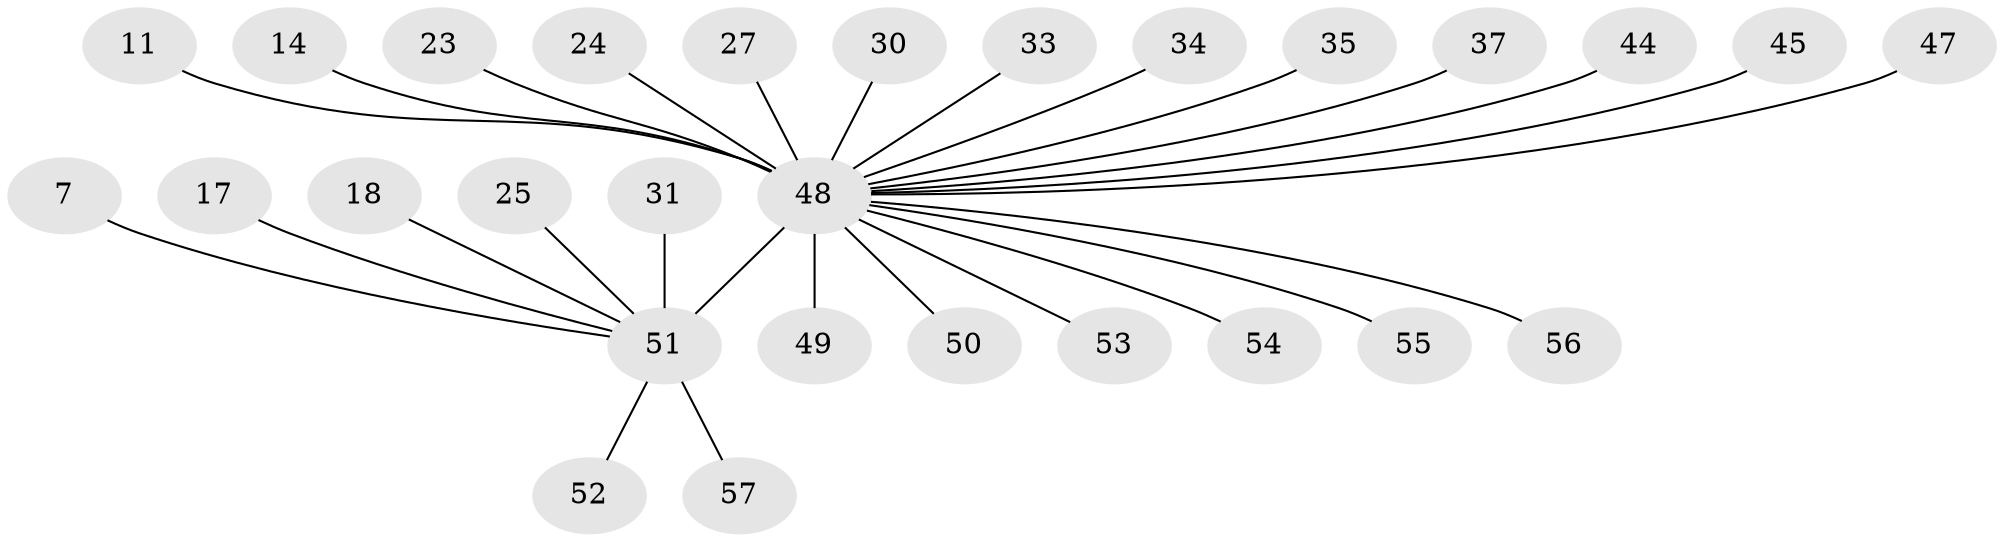 // original degree distribution, {16: 0.017543859649122806, 3: 0.10526315789473684, 13: 0.017543859649122806, 2: 0.2982456140350877, 12: 0.017543859649122806, 1: 0.47368421052631576, 5: 0.017543859649122806, 6: 0.03508771929824561, 7: 0.017543859649122806}
// Generated by graph-tools (version 1.1) at 2025/48/03/09/25 04:48:14]
// undirected, 28 vertices, 27 edges
graph export_dot {
graph [start="1"]
  node [color=gray90,style=filled];
  7;
  11 [super="+2"];
  14;
  17;
  18;
  23 [super="+5"];
  24 [super="+4"];
  25;
  27;
  30 [super="+13"];
  31;
  33;
  34;
  35;
  37;
  44;
  45;
  47 [super="+43"];
  48 [super="+22+6+40+12+15"];
  49 [super="+10"];
  50;
  51 [super="+36+41+46"];
  52;
  53;
  54;
  55;
  56;
  57;
  7 -- 51;
  11 -- 48 [weight=2];
  14 -- 48 [weight=2];
  17 -- 51;
  18 -- 51;
  23 -- 48;
  24 -- 48 [weight=2];
  25 -- 51;
  27 -- 48;
  30 -- 48;
  31 -- 51;
  33 -- 48;
  34 -- 48;
  35 -- 48;
  37 -- 48;
  44 -- 48;
  45 -- 48;
  47 -- 48;
  48 -- 53;
  48 -- 54 [weight=2];
  48 -- 55;
  48 -- 56;
  48 -- 49;
  48 -- 51 [weight=11];
  48 -- 50;
  51 -- 52;
  51 -- 57;
}
